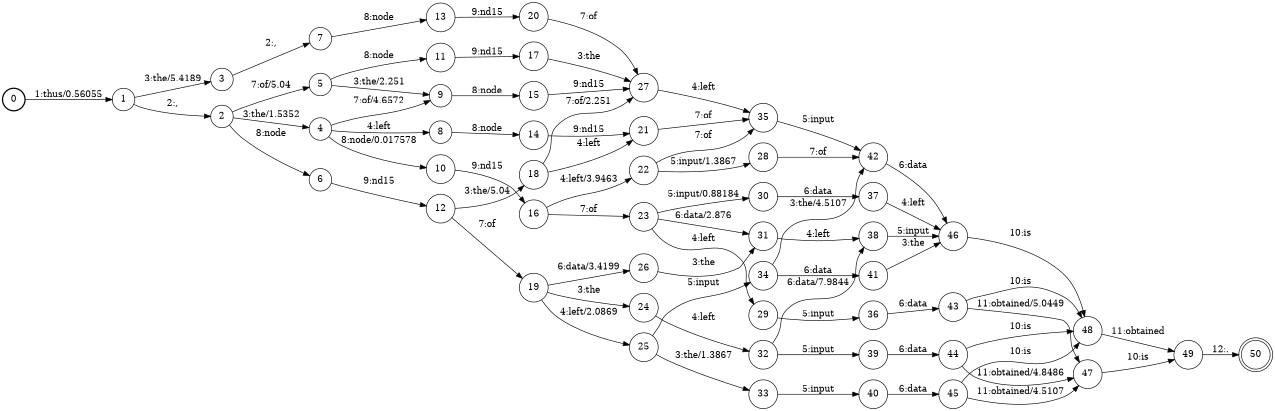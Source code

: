 digraph FST {
rankdir = LR;
size = "8.5,11";
label = "";
center = 1;
orientation = Portrait;
ranksep = "0.4";
nodesep = "0.25";
0 [label = "0", shape = circle, style = bold, fontsize = 14]
	0 -> 1 [label = "1:thus/0.56055", fontsize = 14];
1 [label = "1", shape = circle, style = solid, fontsize = 14]
	1 -> 2 [label = "2:,", fontsize = 14];
	1 -> 3 [label = "3:the/5.4189", fontsize = 14];
2 [label = "2", shape = circle, style = solid, fontsize = 14]
	2 -> 4 [label = "3:the/1.5352", fontsize = 14];
	2 -> 5 [label = "7:of/5.04", fontsize = 14];
	2 -> 6 [label = "8:node", fontsize = 14];
3 [label = "3", shape = circle, style = solid, fontsize = 14]
	3 -> 7 [label = "2:,", fontsize = 14];
4 [label = "4", shape = circle, style = solid, fontsize = 14]
	4 -> 8 [label = "4:left", fontsize = 14];
	4 -> 9 [label = "7:of/4.6572", fontsize = 14];
	4 -> 10 [label = "8:node/0.017578", fontsize = 14];
5 [label = "5", shape = circle, style = solid, fontsize = 14]
	5 -> 9 [label = "3:the/2.251", fontsize = 14];
	5 -> 11 [label = "8:node", fontsize = 14];
6 [label = "6", shape = circle, style = solid, fontsize = 14]
	6 -> 12 [label = "9:nd15", fontsize = 14];
7 [label = "7", shape = circle, style = solid, fontsize = 14]
	7 -> 13 [label = "8:node", fontsize = 14];
8 [label = "8", shape = circle, style = solid, fontsize = 14]
	8 -> 14 [label = "8:node", fontsize = 14];
9 [label = "9", shape = circle, style = solid, fontsize = 14]
	9 -> 15 [label = "8:node", fontsize = 14];
10 [label = "10", shape = circle, style = solid, fontsize = 14]
	10 -> 16 [label = "9:nd15", fontsize = 14];
11 [label = "11", shape = circle, style = solid, fontsize = 14]
	11 -> 17 [label = "9:nd15", fontsize = 14];
12 [label = "12", shape = circle, style = solid, fontsize = 14]
	12 -> 18 [label = "3:the/5.04", fontsize = 14];
	12 -> 19 [label = "7:of", fontsize = 14];
13 [label = "13", shape = circle, style = solid, fontsize = 14]
	13 -> 20 [label = "9:nd15", fontsize = 14];
14 [label = "14", shape = circle, style = solid, fontsize = 14]
	14 -> 21 [label = "9:nd15", fontsize = 14];
15 [label = "15", shape = circle, style = solid, fontsize = 14]
	15 -> 27 [label = "9:nd15", fontsize = 14];
16 [label = "16", shape = circle, style = solid, fontsize = 14]
	16 -> 22 [label = "4:left/3.9463", fontsize = 14];
	16 -> 23 [label = "7:of", fontsize = 14];
17 [label = "17", shape = circle, style = solid, fontsize = 14]
	17 -> 27 [label = "3:the", fontsize = 14];
18 [label = "18", shape = circle, style = solid, fontsize = 14]
	18 -> 21 [label = "4:left", fontsize = 14];
	18 -> 27 [label = "7:of/2.251", fontsize = 14];
19 [label = "19", shape = circle, style = solid, fontsize = 14]
	19 -> 24 [label = "3:the", fontsize = 14];
	19 -> 25 [label = "4:left/2.0869", fontsize = 14];
	19 -> 26 [label = "6:data/3.4199", fontsize = 14];
20 [label = "20", shape = circle, style = solid, fontsize = 14]
	20 -> 27 [label = "7:of", fontsize = 14];
21 [label = "21", shape = circle, style = solid, fontsize = 14]
	21 -> 35 [label = "7:of", fontsize = 14];
22 [label = "22", shape = circle, style = solid, fontsize = 14]
	22 -> 28 [label = "5:input/1.3867", fontsize = 14];
	22 -> 35 [label = "7:of", fontsize = 14];
23 [label = "23", shape = circle, style = solid, fontsize = 14]
	23 -> 29 [label = "4:left", fontsize = 14];
	23 -> 30 [label = "5:input/0.88184", fontsize = 14];
	23 -> 31 [label = "6:data/2.876", fontsize = 14];
24 [label = "24", shape = circle, style = solid, fontsize = 14]
	24 -> 32 [label = "4:left", fontsize = 14];
25 [label = "25", shape = circle, style = solid, fontsize = 14]
	25 -> 33 [label = "3:the/1.3867", fontsize = 14];
	25 -> 34 [label = "5:input", fontsize = 14];
26 [label = "26", shape = circle, style = solid, fontsize = 14]
	26 -> 31 [label = "3:the", fontsize = 14];
27 [label = "27", shape = circle, style = solid, fontsize = 14]
	27 -> 35 [label = "4:left", fontsize = 14];
28 [label = "28", shape = circle, style = solid, fontsize = 14]
	28 -> 42 [label = "7:of", fontsize = 14];
29 [label = "29", shape = circle, style = solid, fontsize = 14]
	29 -> 36 [label = "5:input", fontsize = 14];
30 [label = "30", shape = circle, style = solid, fontsize = 14]
	30 -> 37 [label = "6:data", fontsize = 14];
31 [label = "31", shape = circle, style = solid, fontsize = 14]
	31 -> 38 [label = "4:left", fontsize = 14];
32 [label = "32", shape = circle, style = solid, fontsize = 14]
	32 -> 39 [label = "5:input", fontsize = 14];
	32 -> 38 [label = "6:data/7.9844", fontsize = 14];
33 [label = "33", shape = circle, style = solid, fontsize = 14]
	33 -> 40 [label = "5:input", fontsize = 14];
34 [label = "34", shape = circle, style = solid, fontsize = 14]
	34 -> 42 [label = "3:the/4.5107", fontsize = 14];
	34 -> 41 [label = "6:data", fontsize = 14];
35 [label = "35", shape = circle, style = solid, fontsize = 14]
	35 -> 42 [label = "5:input", fontsize = 14];
36 [label = "36", shape = circle, style = solid, fontsize = 14]
	36 -> 43 [label = "6:data", fontsize = 14];
37 [label = "37", shape = circle, style = solid, fontsize = 14]
	37 -> 46 [label = "4:left", fontsize = 14];
38 [label = "38", shape = circle, style = solid, fontsize = 14]
	38 -> 46 [label = "5:input", fontsize = 14];
39 [label = "39", shape = circle, style = solid, fontsize = 14]
	39 -> 44 [label = "6:data", fontsize = 14];
40 [label = "40", shape = circle, style = solid, fontsize = 14]
	40 -> 45 [label = "6:data", fontsize = 14];
41 [label = "41", shape = circle, style = solid, fontsize = 14]
	41 -> 46 [label = "3:the", fontsize = 14];
42 [label = "42", shape = circle, style = solid, fontsize = 14]
	42 -> 46 [label = "6:data", fontsize = 14];
43 [label = "43", shape = circle, style = solid, fontsize = 14]
	43 -> 48 [label = "10:is", fontsize = 14];
	43 -> 47 [label = "11:obtained/5.0449", fontsize = 14];
44 [label = "44", shape = circle, style = solid, fontsize = 14]
	44 -> 48 [label = "10:is", fontsize = 14];
	44 -> 47 [label = "11:obtained/4.8486", fontsize = 14];
45 [label = "45", shape = circle, style = solid, fontsize = 14]
	45 -> 48 [label = "10:is", fontsize = 14];
	45 -> 47 [label = "11:obtained/4.5107", fontsize = 14];
46 [label = "46", shape = circle, style = solid, fontsize = 14]
	46 -> 48 [label = "10:is", fontsize = 14];
47 [label = "47", shape = circle, style = solid, fontsize = 14]
	47 -> 49 [label = "10:is", fontsize = 14];
48 [label = "48", shape = circle, style = solid, fontsize = 14]
	48 -> 49 [label = "11:obtained", fontsize = 14];
49 [label = "49", shape = circle, style = solid, fontsize = 14]
	49 -> 50 [label = "12:.", fontsize = 14];
50 [label = "50", shape = doublecircle, style = solid, fontsize = 14]
}
